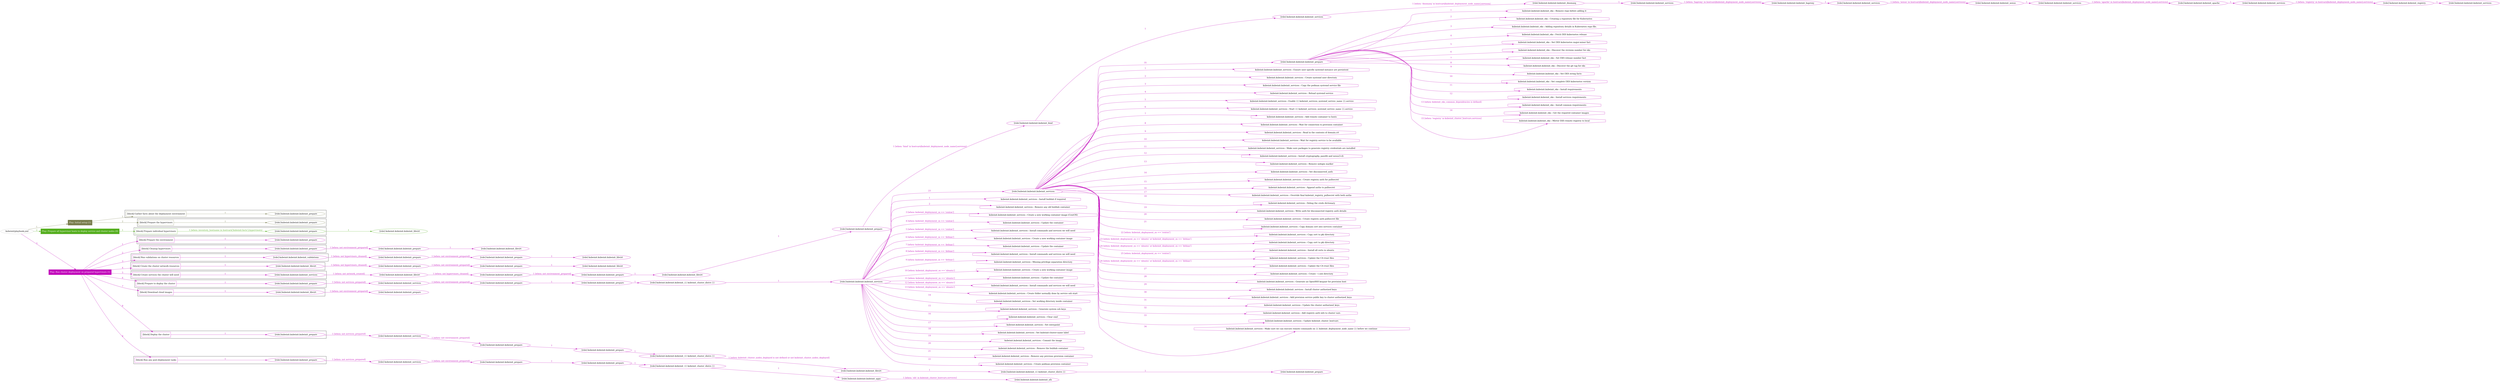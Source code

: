 digraph {
	graph [concentrate=true ordering=in rankdir=LR ratio=fill]
	edge [esep=5 sep=10]
	"kubeinit/playbook.yml" [id=root_node style=dotted]
	play_1514524c [label="Play: Initial setup (1)" color="#7a7e4e" fontcolor="#ffffff" id=play_1514524c shape=box style=filled tooltip=localhost]
	"kubeinit/playbook.yml" -> play_1514524c [label="1 " color="#7a7e4e" fontcolor="#7a7e4e" id=edge_8c1c198a labeltooltip="1 " tooltip="1 "]
	subgraph "kubeinit.kubeinit.kubeinit_prepare" {
		role_6e8a02a9 [label="[role] kubeinit.kubeinit.kubeinit_prepare" color="#7a7e4e" id=role_6e8a02a9 tooltip="kubeinit.kubeinit.kubeinit_prepare"]
	}
	subgraph "kubeinit.kubeinit.kubeinit_prepare" {
		role_a530d5a2 [label="[role] kubeinit.kubeinit.kubeinit_prepare" color="#7a7e4e" id=role_a530d5a2 tooltip="kubeinit.kubeinit.kubeinit_prepare"]
	}
	subgraph "Play: Initial setup (1)" {
		play_1514524c -> block_b4c2c7cc [label=1 color="#7a7e4e" fontcolor="#7a7e4e" id=edge_4b9f2c28 labeltooltip=1 tooltip=1]
		subgraph cluster_block_b4c2c7cc {
			block_b4c2c7cc [label="[block] Gather facts about the deployment environment" color="#7a7e4e" id=block_b4c2c7cc labeltooltip="Gather facts about the deployment environment" shape=box tooltip="Gather facts about the deployment environment"]
			block_b4c2c7cc -> role_6e8a02a9 [label="1 " color="#7a7e4e" fontcolor="#7a7e4e" id=edge_4c9293dc labeltooltip="1 " tooltip="1 "]
		}
		play_1514524c -> block_82579c75 [label=2 color="#7a7e4e" fontcolor="#7a7e4e" id=edge_3eb17fe9 labeltooltip=2 tooltip=2]
		subgraph cluster_block_82579c75 {
			block_82579c75 [label="[block] Prepare the hypervisors" color="#7a7e4e" id=block_82579c75 labeltooltip="Prepare the hypervisors" shape=box tooltip="Prepare the hypervisors"]
			block_82579c75 -> role_a530d5a2 [label="1 " color="#7a7e4e" fontcolor="#7a7e4e" id=edge_070a6932 labeltooltip="1 " tooltip="1 "]
		}
	}
	play_441bbe1f [label="Play: Prepare all hypervisor hosts to deploy service and cluster nodes (0)" color="#54ae1e" fontcolor="#ffffff" id=play_441bbe1f shape=box style=filled tooltip="Play: Prepare all hypervisor hosts to deploy service and cluster nodes (0)"]
	"kubeinit/playbook.yml" -> play_441bbe1f [label="2 " color="#54ae1e" fontcolor="#54ae1e" id=edge_843997d5 labeltooltip="2 " tooltip="2 "]
	subgraph "kubeinit.kubeinit.kubeinit_libvirt" {
		role_b0b5812f [label="[role] kubeinit.kubeinit.kubeinit_libvirt" color="#54ae1e" id=role_b0b5812f tooltip="kubeinit.kubeinit.kubeinit_libvirt"]
	}
	subgraph "kubeinit.kubeinit.kubeinit_prepare" {
		role_29219dea [label="[role] kubeinit.kubeinit.kubeinit_prepare" color="#54ae1e" id=role_29219dea tooltip="kubeinit.kubeinit.kubeinit_prepare"]
		role_29219dea -> role_b0b5812f [label="1 " color="#54ae1e" fontcolor="#54ae1e" id=edge_c57142bc labeltooltip="1 " tooltip="1 "]
	}
	subgraph "Play: Prepare all hypervisor hosts to deploy service and cluster nodes (0)" {
		play_441bbe1f -> block_698e1aec [label=1 color="#54ae1e" fontcolor="#54ae1e" id=edge_f75e9aa6 labeltooltip=1 tooltip=1]
		subgraph cluster_block_698e1aec {
			block_698e1aec [label="[block] Prepare individual hypervisors" color="#54ae1e" id=block_698e1aec labeltooltip="Prepare individual hypervisors" shape=box tooltip="Prepare individual hypervisors"]
			block_698e1aec -> role_29219dea [label="1 [when: inventory_hostname in hostvars['kubeinit-facts'].hypervisors]" color="#54ae1e" fontcolor="#54ae1e" id=edge_224eff79 labeltooltip="1 [when: inventory_hostname in hostvars['kubeinit-facts'].hypervisors]" tooltip="1 [when: inventory_hostname in hostvars['kubeinit-facts'].hypervisors]"]
		}
	}
	play_9bac1917 [label="Play: Run cluster deployment on prepared hypervisors (1)" color="#c20abb" fontcolor="#ffffff" id=play_9bac1917 shape=box style=filled tooltip=localhost]
	"kubeinit/playbook.yml" -> play_9bac1917 [label="3 " color="#c20abb" fontcolor="#c20abb" id=edge_c474d021 labeltooltip="3 " tooltip="3 "]
	subgraph "kubeinit.kubeinit.kubeinit_prepare" {
		role_aa620e00 [label="[role] kubeinit.kubeinit.kubeinit_prepare" color="#c20abb" id=role_aa620e00 tooltip="kubeinit.kubeinit.kubeinit_prepare"]
	}
	subgraph "kubeinit.kubeinit.kubeinit_libvirt" {
		role_0cb0b399 [label="[role] kubeinit.kubeinit.kubeinit_libvirt" color="#c20abb" id=role_0cb0b399 tooltip="kubeinit.kubeinit.kubeinit_libvirt"]
	}
	subgraph "kubeinit.kubeinit.kubeinit_prepare" {
		role_dbdc6e19 [label="[role] kubeinit.kubeinit.kubeinit_prepare" color="#c20abb" id=role_dbdc6e19 tooltip="kubeinit.kubeinit.kubeinit_prepare"]
		role_dbdc6e19 -> role_0cb0b399 [label="1 " color="#c20abb" fontcolor="#c20abb" id=edge_61a30b5d labeltooltip="1 " tooltip="1 "]
	}
	subgraph "kubeinit.kubeinit.kubeinit_prepare" {
		role_ad6a3efb [label="[role] kubeinit.kubeinit.kubeinit_prepare" color="#c20abb" id=role_ad6a3efb tooltip="kubeinit.kubeinit.kubeinit_prepare"]
		role_ad6a3efb -> role_dbdc6e19 [label="1 [when: not environment_prepared]" color="#c20abb" fontcolor="#c20abb" id=edge_67d4741f labeltooltip="1 [when: not environment_prepared]" tooltip="1 [when: not environment_prepared]"]
	}
	subgraph "kubeinit.kubeinit.kubeinit_libvirt" {
		role_48a9df35 [label="[role] kubeinit.kubeinit.kubeinit_libvirt" color="#c20abb" id=role_48a9df35 tooltip="kubeinit.kubeinit.kubeinit_libvirt"]
	}
	subgraph "kubeinit.kubeinit.kubeinit_prepare" {
		role_8c144560 [label="[role] kubeinit.kubeinit.kubeinit_prepare" color="#c20abb" id=role_8c144560 tooltip="kubeinit.kubeinit.kubeinit_prepare"]
		role_8c144560 -> role_48a9df35 [label="1 " color="#c20abb" fontcolor="#c20abb" id=edge_a82f1a6b labeltooltip="1 " tooltip="1 "]
	}
	subgraph "kubeinit.kubeinit.kubeinit_prepare" {
		role_24f27571 [label="[role] kubeinit.kubeinit.kubeinit_prepare" color="#c20abb" id=role_24f27571 tooltip="kubeinit.kubeinit.kubeinit_prepare"]
		role_24f27571 -> role_8c144560 [label="1 [when: not environment_prepared]" color="#c20abb" fontcolor="#c20abb" id=edge_c3295f1b labeltooltip="1 [when: not environment_prepared]" tooltip="1 [when: not environment_prepared]"]
	}
	subgraph "kubeinit.kubeinit.kubeinit_validations" {
		role_4150dfcf [label="[role] kubeinit.kubeinit.kubeinit_validations" color="#c20abb" id=role_4150dfcf tooltip="kubeinit.kubeinit.kubeinit_validations"]
		role_4150dfcf -> role_24f27571 [label="1 [when: not hypervisors_cleaned]" color="#c20abb" fontcolor="#c20abb" id=edge_e1c40e13 labeltooltip="1 [when: not hypervisors_cleaned]" tooltip="1 [when: not hypervisors_cleaned]"]
	}
	subgraph "kubeinit.kubeinit.kubeinit_libvirt" {
		role_efa9db71 [label="[role] kubeinit.kubeinit.kubeinit_libvirt" color="#c20abb" id=role_efa9db71 tooltip="kubeinit.kubeinit.kubeinit_libvirt"]
	}
	subgraph "kubeinit.kubeinit.kubeinit_prepare" {
		role_91492040 [label="[role] kubeinit.kubeinit.kubeinit_prepare" color="#c20abb" id=role_91492040 tooltip="kubeinit.kubeinit.kubeinit_prepare"]
		role_91492040 -> role_efa9db71 [label="1 " color="#c20abb" fontcolor="#c20abb" id=edge_fd00565e labeltooltip="1 " tooltip="1 "]
	}
	subgraph "kubeinit.kubeinit.kubeinit_prepare" {
		role_07d4ce9d [label="[role] kubeinit.kubeinit.kubeinit_prepare" color="#c20abb" id=role_07d4ce9d tooltip="kubeinit.kubeinit.kubeinit_prepare"]
		role_07d4ce9d -> role_91492040 [label="1 [when: not environment_prepared]" color="#c20abb" fontcolor="#c20abb" id=edge_4d4c30ae labeltooltip="1 [when: not environment_prepared]" tooltip="1 [when: not environment_prepared]"]
	}
	subgraph "kubeinit.kubeinit.kubeinit_libvirt" {
		role_7d27a296 [label="[role] kubeinit.kubeinit.kubeinit_libvirt" color="#c20abb" id=role_7d27a296 tooltip="kubeinit.kubeinit.kubeinit_libvirt"]
		role_7d27a296 -> role_07d4ce9d [label="1 [when: not hypervisors_cleaned]" color="#c20abb" fontcolor="#c20abb" id=edge_41615034 labeltooltip="1 [when: not hypervisors_cleaned]" tooltip="1 [when: not hypervisors_cleaned]"]
	}
	subgraph "kubeinit.kubeinit.kubeinit_services" {
		role_0067ac82 [label="[role] kubeinit.kubeinit.kubeinit_services" color="#c20abb" id=role_0067ac82 tooltip="kubeinit.kubeinit.kubeinit_services"]
	}
	subgraph "kubeinit.kubeinit.kubeinit_registry" {
		role_ac001c54 [label="[role] kubeinit.kubeinit.kubeinit_registry" color="#c20abb" id=role_ac001c54 tooltip="kubeinit.kubeinit.kubeinit_registry"]
		role_ac001c54 -> role_0067ac82 [label="1 " color="#c20abb" fontcolor="#c20abb" id=edge_323406f9 labeltooltip="1 " tooltip="1 "]
	}
	subgraph "kubeinit.kubeinit.kubeinit_services" {
		role_e48d3f8d [label="[role] kubeinit.kubeinit.kubeinit_services" color="#c20abb" id=role_e48d3f8d tooltip="kubeinit.kubeinit.kubeinit_services"]
		role_e48d3f8d -> role_ac001c54 [label="1 [when: 'registry' in hostvars[kubeinit_deployment_node_name].services]" color="#c20abb" fontcolor="#c20abb" id=edge_7c53b39b labeltooltip="1 [when: 'registry' in hostvars[kubeinit_deployment_node_name].services]" tooltip="1 [when: 'registry' in hostvars[kubeinit_deployment_node_name].services]"]
	}
	subgraph "kubeinit.kubeinit.kubeinit_apache" {
		role_00cd434f [label="[role] kubeinit.kubeinit.kubeinit_apache" color="#c20abb" id=role_00cd434f tooltip="kubeinit.kubeinit.kubeinit_apache"]
		role_00cd434f -> role_e48d3f8d [label="1 " color="#c20abb" fontcolor="#c20abb" id=edge_ec61463e labeltooltip="1 " tooltip="1 "]
	}
	subgraph "kubeinit.kubeinit.kubeinit_services" {
		role_448f562b [label="[role] kubeinit.kubeinit.kubeinit_services" color="#c20abb" id=role_448f562b tooltip="kubeinit.kubeinit.kubeinit_services"]
		role_448f562b -> role_00cd434f [label="1 [when: 'apache' in hostvars[kubeinit_deployment_node_name].services]" color="#c20abb" fontcolor="#c20abb" id=edge_861f546c labeltooltip="1 [when: 'apache' in hostvars[kubeinit_deployment_node_name].services]" tooltip="1 [when: 'apache' in hostvars[kubeinit_deployment_node_name].services]"]
	}
	subgraph "kubeinit.kubeinit.kubeinit_nexus" {
		role_ee86d641 [label="[role] kubeinit.kubeinit.kubeinit_nexus" color="#c20abb" id=role_ee86d641 tooltip="kubeinit.kubeinit.kubeinit_nexus"]
		role_ee86d641 -> role_448f562b [label="1 " color="#c20abb" fontcolor="#c20abb" id=edge_1fde0f35 labeltooltip="1 " tooltip="1 "]
	}
	subgraph "kubeinit.kubeinit.kubeinit_services" {
		role_f83ee036 [label="[role] kubeinit.kubeinit.kubeinit_services" color="#c20abb" id=role_f83ee036 tooltip="kubeinit.kubeinit.kubeinit_services"]
		role_f83ee036 -> role_ee86d641 [label="1 [when: 'nexus' in hostvars[kubeinit_deployment_node_name].services]" color="#c20abb" fontcolor="#c20abb" id=edge_f5288352 labeltooltip="1 [when: 'nexus' in hostvars[kubeinit_deployment_node_name].services]" tooltip="1 [when: 'nexus' in hostvars[kubeinit_deployment_node_name].services]"]
	}
	subgraph "kubeinit.kubeinit.kubeinit_haproxy" {
		role_965c70e0 [label="[role] kubeinit.kubeinit.kubeinit_haproxy" color="#c20abb" id=role_965c70e0 tooltip="kubeinit.kubeinit.kubeinit_haproxy"]
		role_965c70e0 -> role_f83ee036 [label="1 " color="#c20abb" fontcolor="#c20abb" id=edge_0da2c452 labeltooltip="1 " tooltip="1 "]
	}
	subgraph "kubeinit.kubeinit.kubeinit_services" {
		role_b8c3dd1a [label="[role] kubeinit.kubeinit.kubeinit_services" color="#c20abb" id=role_b8c3dd1a tooltip="kubeinit.kubeinit.kubeinit_services"]
		role_b8c3dd1a -> role_965c70e0 [label="1 [when: 'haproxy' in hostvars[kubeinit_deployment_node_name].services]" color="#c20abb" fontcolor="#c20abb" id=edge_67fb7e42 labeltooltip="1 [when: 'haproxy' in hostvars[kubeinit_deployment_node_name].services]" tooltip="1 [when: 'haproxy' in hostvars[kubeinit_deployment_node_name].services]"]
	}
	subgraph "kubeinit.kubeinit.kubeinit_dnsmasq" {
		role_c16e2546 [label="[role] kubeinit.kubeinit.kubeinit_dnsmasq" color="#c20abb" id=role_c16e2546 tooltip="kubeinit.kubeinit.kubeinit_dnsmasq"]
		role_c16e2546 -> role_b8c3dd1a [label="1 " color="#c20abb" fontcolor="#c20abb" id=edge_8de017fa labeltooltip="1 " tooltip="1 "]
	}
	subgraph "kubeinit.kubeinit.kubeinit_services" {
		role_ece68f34 [label="[role] kubeinit.kubeinit.kubeinit_services" color="#c20abb" id=role_ece68f34 tooltip="kubeinit.kubeinit.kubeinit_services"]
		role_ece68f34 -> role_c16e2546 [label="1 [when: 'dnsmasq' in hostvars[kubeinit_deployment_node_name].services]" color="#c20abb" fontcolor="#c20abb" id=edge_7d740891 labeltooltip="1 [when: 'dnsmasq' in hostvars[kubeinit_deployment_node_name].services]" tooltip="1 [when: 'dnsmasq' in hostvars[kubeinit_deployment_node_name].services]"]
	}
	subgraph "kubeinit.kubeinit.kubeinit_bind" {
		role_bcabaa26 [label="[role] kubeinit.kubeinit.kubeinit_bind" color="#c20abb" id=role_bcabaa26 tooltip="kubeinit.kubeinit.kubeinit_bind"]
		role_bcabaa26 -> role_ece68f34 [label="1 " color="#c20abb" fontcolor="#c20abb" id=edge_3d0e8fc8 labeltooltip="1 " tooltip="1 "]
	}
	subgraph "kubeinit.kubeinit.kubeinit_prepare" {
		role_fb73f53b [label="[role] kubeinit.kubeinit.kubeinit_prepare" color="#c20abb" id=role_fb73f53b tooltip="kubeinit.kubeinit.kubeinit_prepare"]
		role_fb73f53b -> role_bcabaa26 [label="1 [when: 'bind' in hostvars[kubeinit_deployment_node_name].services]" color="#c20abb" fontcolor="#c20abb" id=edge_681644fa labeltooltip="1 [when: 'bind' in hostvars[kubeinit_deployment_node_name].services]" tooltip="1 [when: 'bind' in hostvars[kubeinit_deployment_node_name].services]"]
	}
	subgraph "kubeinit.kubeinit.kubeinit_libvirt" {
		role_2faf2412 [label="[role] kubeinit.kubeinit.kubeinit_libvirt" color="#c20abb" id=role_2faf2412 tooltip="kubeinit.kubeinit.kubeinit_libvirt"]
		role_2faf2412 -> role_fb73f53b [label="1 " color="#c20abb" fontcolor="#c20abb" id=edge_cef40925 labeltooltip="1 " tooltip="1 "]
	}
	subgraph "kubeinit.kubeinit.kubeinit_prepare" {
		role_e0022592 [label="[role] kubeinit.kubeinit.kubeinit_prepare" color="#c20abb" id=role_e0022592 tooltip="kubeinit.kubeinit.kubeinit_prepare"]
		role_e0022592 -> role_2faf2412 [label="1 " color="#c20abb" fontcolor="#c20abb" id=edge_cf9babaf labeltooltip="1 " tooltip="1 "]
	}
	subgraph "kubeinit.kubeinit.kubeinit_prepare" {
		role_93d3978b [label="[role] kubeinit.kubeinit.kubeinit_prepare" color="#c20abb" id=role_93d3978b tooltip="kubeinit.kubeinit.kubeinit_prepare"]
		role_93d3978b -> role_e0022592 [label="1 [when: not environment_prepared]" color="#c20abb" fontcolor="#c20abb" id=edge_9afe1529 labeltooltip="1 [when: not environment_prepared]" tooltip="1 [when: not environment_prepared]"]
	}
	subgraph "kubeinit.kubeinit.kubeinit_libvirt" {
		role_98f917bb [label="[role] kubeinit.kubeinit.kubeinit_libvirt" color="#c20abb" id=role_98f917bb tooltip="kubeinit.kubeinit.kubeinit_libvirt"]
		role_98f917bb -> role_93d3978b [label="1 [when: not hypervisors_cleaned]" color="#c20abb" fontcolor="#c20abb" id=edge_c1bc84da labeltooltip="1 [when: not hypervisors_cleaned]" tooltip="1 [when: not hypervisors_cleaned]"]
	}
	subgraph "kubeinit.kubeinit.kubeinit_services" {
		role_214820ea [label="[role] kubeinit.kubeinit.kubeinit_services" color="#c20abb" id=role_214820ea tooltip="kubeinit.kubeinit.kubeinit_services"]
		role_214820ea -> role_98f917bb [label="1 [when: not network_created]" color="#c20abb" fontcolor="#c20abb" id=edge_70bf9d78 labeltooltip="1 [when: not network_created]" tooltip="1 [when: not network_created]"]
	}
	subgraph "kubeinit.kubeinit.kubeinit_prepare" {
		role_ef45ff48 [label="[role] kubeinit.kubeinit.kubeinit_prepare" color="#c20abb" id=role_ef45ff48 tooltip="kubeinit.kubeinit.kubeinit_prepare"]
		task_7d8a5397 [label="kubeinit.kubeinit.kubeinit_eks : Remove repo before adding it" color="#c20abb" id=task_7d8a5397 shape=octagon tooltip="kubeinit.kubeinit.kubeinit_eks : Remove repo before adding it"]
		role_ef45ff48 -> task_7d8a5397 [label="1 " color="#c20abb" fontcolor="#c20abb" id=edge_ea9ff18e labeltooltip="1 " tooltip="1 "]
		task_958840a7 [label="kubeinit.kubeinit.kubeinit_eks : Creating a repository file for Kubernetes" color="#c20abb" id=task_958840a7 shape=octagon tooltip="kubeinit.kubeinit.kubeinit_eks : Creating a repository file for Kubernetes"]
		role_ef45ff48 -> task_958840a7 [label="2 " color="#c20abb" fontcolor="#c20abb" id=edge_8ebe5cd0 labeltooltip="2 " tooltip="2 "]
		task_8312380d [label="kubeinit.kubeinit.kubeinit_eks : Adding repository details in Kubernetes repo file." color="#c20abb" id=task_8312380d shape=octagon tooltip="kubeinit.kubeinit.kubeinit_eks : Adding repository details in Kubernetes repo file."]
		role_ef45ff48 -> task_8312380d [label="3 " color="#c20abb" fontcolor="#c20abb" id=edge_d3340ac3 labeltooltip="3 " tooltip="3 "]
		task_6f8eb675 [label="kubeinit.kubeinit.kubeinit_eks : Fetch EKS kubernetes release" color="#c20abb" id=task_6f8eb675 shape=octagon tooltip="kubeinit.kubeinit.kubeinit_eks : Fetch EKS kubernetes release"]
		role_ef45ff48 -> task_6f8eb675 [label="4 " color="#c20abb" fontcolor="#c20abb" id=edge_ad89aaf6 labeltooltip="4 " tooltip="4 "]
		task_d4599a8b [label="kubeinit.kubeinit.kubeinit_eks : Set EKS kubernetes major-minor fact" color="#c20abb" id=task_d4599a8b shape=octagon tooltip="kubeinit.kubeinit.kubeinit_eks : Set EKS kubernetes major-minor fact"]
		role_ef45ff48 -> task_d4599a8b [label="5 " color="#c20abb" fontcolor="#c20abb" id=edge_144c9c5c labeltooltip="5 " tooltip="5 "]
		task_14a8c0fe [label="kubeinit.kubeinit.kubeinit_eks : Discover the revision number for eks" color="#c20abb" id=task_14a8c0fe shape=octagon tooltip="kubeinit.kubeinit.kubeinit_eks : Discover the revision number for eks"]
		role_ef45ff48 -> task_14a8c0fe [label="6 " color="#c20abb" fontcolor="#c20abb" id=edge_ba71f842 labeltooltip="6 " tooltip="6 "]
		task_d5d3f3a0 [label="kubeinit.kubeinit.kubeinit_eks : Set EKS release number fact" color="#c20abb" id=task_d5d3f3a0 shape=octagon tooltip="kubeinit.kubeinit.kubeinit_eks : Set EKS release number fact"]
		role_ef45ff48 -> task_d5d3f3a0 [label="7 " color="#c20abb" fontcolor="#c20abb" id=edge_2861eb11 labeltooltip="7 " tooltip="7 "]
		task_2c4e84b6 [label="kubeinit.kubeinit.kubeinit_eks : Discover the git tag for eks" color="#c20abb" id=task_2c4e84b6 shape=octagon tooltip="kubeinit.kubeinit.kubeinit_eks : Discover the git tag for eks"]
		role_ef45ff48 -> task_2c4e84b6 [label="8 " color="#c20abb" fontcolor="#c20abb" id=edge_252b7b4c labeltooltip="8 " tooltip="8 "]
		task_a0ae197c [label="kubeinit.kubeinit.kubeinit_eks : Set EKS string facts" color="#c20abb" id=task_a0ae197c shape=octagon tooltip="kubeinit.kubeinit.kubeinit_eks : Set EKS string facts"]
		role_ef45ff48 -> task_a0ae197c [label="9 " color="#c20abb" fontcolor="#c20abb" id=edge_2eac3512 labeltooltip="9 " tooltip="9 "]
		task_b3750ea2 [label="kubeinit.kubeinit.kubeinit_eks : Set complete EKS kubernetes version" color="#c20abb" id=task_b3750ea2 shape=octagon tooltip="kubeinit.kubeinit.kubeinit_eks : Set complete EKS kubernetes version"]
		role_ef45ff48 -> task_b3750ea2 [label="10 " color="#c20abb" fontcolor="#c20abb" id=edge_4b26c178 labeltooltip="10 " tooltip="10 "]
		task_bd47bfad [label="kubeinit.kubeinit.kubeinit_eks : Install requirements" color="#c20abb" id=task_bd47bfad shape=octagon tooltip="kubeinit.kubeinit.kubeinit_eks : Install requirements"]
		role_ef45ff48 -> task_bd47bfad [label="11 " color="#c20abb" fontcolor="#c20abb" id=edge_2d3d8054 labeltooltip="11 " tooltip="11 "]
		task_ed11662d [label="kubeinit.kubeinit.kubeinit_eks : Install services requirements" color="#c20abb" id=task_ed11662d shape=octagon tooltip="kubeinit.kubeinit.kubeinit_eks : Install services requirements"]
		role_ef45ff48 -> task_ed11662d [label="12 " color="#c20abb" fontcolor="#c20abb" id=edge_029dd630 labeltooltip="12 " tooltip="12 "]
		task_c2486c6e [label="kubeinit.kubeinit.kubeinit_eks : Install common requirements" color="#c20abb" id=task_c2486c6e shape=octagon tooltip="kubeinit.kubeinit.kubeinit_eks : Install common requirements"]
		role_ef45ff48 -> task_c2486c6e [label="13 [when: kubeinit_eks_common_dependencies is defined]" color="#c20abb" fontcolor="#c20abb" id=edge_a6ce2245 labeltooltip="13 [when: kubeinit_eks_common_dependencies is defined]" tooltip="13 [when: kubeinit_eks_common_dependencies is defined]"]
		task_f620b4da [label="kubeinit.kubeinit.kubeinit_eks : Get the required container images" color="#c20abb" id=task_f620b4da shape=octagon tooltip="kubeinit.kubeinit.kubeinit_eks : Get the required container images"]
		role_ef45ff48 -> task_f620b4da [label="14 " color="#c20abb" fontcolor="#c20abb" id=edge_86d466f5 labeltooltip="14 " tooltip="14 "]
		task_8cdaaa42 [label="kubeinit.kubeinit.kubeinit_eks : Mirror EKS remote registry to local" color="#c20abb" id=task_8cdaaa42 shape=octagon tooltip="kubeinit.kubeinit.kubeinit_eks : Mirror EKS remote registry to local"]
		role_ef45ff48 -> task_8cdaaa42 [label="15 [when: 'registry' in kubeinit_cluster_hostvars.services]" color="#c20abb" fontcolor="#c20abb" id=edge_4edd230f labeltooltip="15 [when: 'registry' in kubeinit_cluster_hostvars.services]" tooltip="15 [when: 'registry' in kubeinit_cluster_hostvars.services]"]
	}
	subgraph "kubeinit.kubeinit.kubeinit_services" {
		role_0116647a [label="[role] kubeinit.kubeinit.kubeinit_services" color="#c20abb" id=role_0116647a tooltip="kubeinit.kubeinit.kubeinit_services"]
		task_37769e41 [label="kubeinit.kubeinit.kubeinit_services : Ensure user specific systemd instance are persistent" color="#c20abb" id=task_37769e41 shape=octagon tooltip="kubeinit.kubeinit.kubeinit_services : Ensure user specific systemd instance are persistent"]
		role_0116647a -> task_37769e41 [label="1 " color="#c20abb" fontcolor="#c20abb" id=edge_e071711a labeltooltip="1 " tooltip="1 "]
		task_1defd7e2 [label="kubeinit.kubeinit.kubeinit_services : Create systemd user directory" color="#c20abb" id=task_1defd7e2 shape=octagon tooltip="kubeinit.kubeinit.kubeinit_services : Create systemd user directory"]
		role_0116647a -> task_1defd7e2 [label="2 " color="#c20abb" fontcolor="#c20abb" id=edge_4186806b labeltooltip="2 " tooltip="2 "]
		task_cc424a5f [label="kubeinit.kubeinit.kubeinit_services : Copy the podman systemd service file" color="#c20abb" id=task_cc424a5f shape=octagon tooltip="kubeinit.kubeinit.kubeinit_services : Copy the podman systemd service file"]
		role_0116647a -> task_cc424a5f [label="3 " color="#c20abb" fontcolor="#c20abb" id=edge_2583e0a9 labeltooltip="3 " tooltip="3 "]
		task_7faa89fe [label="kubeinit.kubeinit.kubeinit_services : Reload systemd service" color="#c20abb" id=task_7faa89fe shape=octagon tooltip="kubeinit.kubeinit.kubeinit_services : Reload systemd service"]
		role_0116647a -> task_7faa89fe [label="4 " color="#c20abb" fontcolor="#c20abb" id=edge_85aa207d labeltooltip="4 " tooltip="4 "]
		task_1d498f97 [label="kubeinit.kubeinit.kubeinit_services : Enable {{ kubeinit_services_systemd_service_name }}.service" color="#c20abb" id=task_1d498f97 shape=octagon tooltip="kubeinit.kubeinit.kubeinit_services : Enable {{ kubeinit_services_systemd_service_name }}.service"]
		role_0116647a -> task_1d498f97 [label="5 " color="#c20abb" fontcolor="#c20abb" id=edge_32b9662d labeltooltip="5 " tooltip="5 "]
		task_14f474a3 [label="kubeinit.kubeinit.kubeinit_services : Start {{ kubeinit_services_systemd_service_name }}.service" color="#c20abb" id=task_14f474a3 shape=octagon tooltip="kubeinit.kubeinit.kubeinit_services : Start {{ kubeinit_services_systemd_service_name }}.service"]
		role_0116647a -> task_14f474a3 [label="6 " color="#c20abb" fontcolor="#c20abb" id=edge_3d1c31fb labeltooltip="6 " tooltip="6 "]
		task_f88e21ee [label="kubeinit.kubeinit.kubeinit_services : Add remote container to hosts" color="#c20abb" id=task_f88e21ee shape=octagon tooltip="kubeinit.kubeinit.kubeinit_services : Add remote container to hosts"]
		role_0116647a -> task_f88e21ee [label="7 " color="#c20abb" fontcolor="#c20abb" id=edge_a23ffb46 labeltooltip="7 " tooltip="7 "]
		task_34a1b087 [label="kubeinit.kubeinit.kubeinit_services : Wait for connection to provision container" color="#c20abb" id=task_34a1b087 shape=octagon tooltip="kubeinit.kubeinit.kubeinit_services : Wait for connection to provision container"]
		role_0116647a -> task_34a1b087 [label="8 " color="#c20abb" fontcolor="#c20abb" id=edge_e750f487 labeltooltip="8 " tooltip="8 "]
		task_e4eace1c [label="kubeinit.kubeinit.kubeinit_services : Read in the contents of domain.crt" color="#c20abb" id=task_e4eace1c shape=octagon tooltip="kubeinit.kubeinit.kubeinit_services : Read in the contents of domain.crt"]
		role_0116647a -> task_e4eace1c [label="9 " color="#c20abb" fontcolor="#c20abb" id=edge_d4949c66 labeltooltip="9 " tooltip="9 "]
		task_063941ea [label="kubeinit.kubeinit.kubeinit_services : Wait for registry service to be available" color="#c20abb" id=task_063941ea shape=octagon tooltip="kubeinit.kubeinit.kubeinit_services : Wait for registry service to be available"]
		role_0116647a -> task_063941ea [label="10 " color="#c20abb" fontcolor="#c20abb" id=edge_41aee97c labeltooltip="10 " tooltip="10 "]
		task_5c0fce2d [label="kubeinit.kubeinit.kubeinit_services : Make sure packages to generate registry credentials are installed" color="#c20abb" id=task_5c0fce2d shape=octagon tooltip="kubeinit.kubeinit.kubeinit_services : Make sure packages to generate registry credentials are installed"]
		role_0116647a -> task_5c0fce2d [label="11 " color="#c20abb" fontcolor="#c20abb" id=edge_474e4f13 labeltooltip="11 " tooltip="11 "]
		task_22be6cea [label="kubeinit.kubeinit.kubeinit_services : Install cryptography, passlib and nexus3-cli" color="#c20abb" id=task_22be6cea shape=octagon tooltip="kubeinit.kubeinit.kubeinit_services : Install cryptography, passlib and nexus3-cli"]
		role_0116647a -> task_22be6cea [label="12 " color="#c20abb" fontcolor="#c20abb" id=edge_d4051ecf labeltooltip="12 " tooltip="12 "]
		task_4fba63cb [label="kubeinit.kubeinit.kubeinit_services : Remove nologin marker" color="#c20abb" id=task_4fba63cb shape=octagon tooltip="kubeinit.kubeinit.kubeinit_services : Remove nologin marker"]
		role_0116647a -> task_4fba63cb [label="13 " color="#c20abb" fontcolor="#c20abb" id=edge_bc3c5c75 labeltooltip="13 " tooltip="13 "]
		task_067ede35 [label="kubeinit.kubeinit.kubeinit_services : Set disconnected_auth" color="#c20abb" id=task_067ede35 shape=octagon tooltip="kubeinit.kubeinit.kubeinit_services : Set disconnected_auth"]
		role_0116647a -> task_067ede35 [label="14 " color="#c20abb" fontcolor="#c20abb" id=edge_40212634 labeltooltip="14 " tooltip="14 "]
		task_46b6962a [label="kubeinit.kubeinit.kubeinit_services : Create registry auth for pullsecret" color="#c20abb" id=task_46b6962a shape=octagon tooltip="kubeinit.kubeinit.kubeinit_services : Create registry auth for pullsecret"]
		role_0116647a -> task_46b6962a [label="15 " color="#c20abb" fontcolor="#c20abb" id=edge_d3aadc75 labeltooltip="15 " tooltip="15 "]
		task_442c676f [label="kubeinit.kubeinit.kubeinit_services : Append auths to pullsecret" color="#c20abb" id=task_442c676f shape=octagon tooltip="kubeinit.kubeinit.kubeinit_services : Append auths to pullsecret"]
		role_0116647a -> task_442c676f [label="16 " color="#c20abb" fontcolor="#c20abb" id=edge_d54af73f labeltooltip="16 " tooltip="16 "]
		task_be6ab8ef [label="kubeinit.kubeinit.kubeinit_services : Override final kubeinit_registry_pullsecret with both auths" color="#c20abb" id=task_be6ab8ef shape=octagon tooltip="kubeinit.kubeinit.kubeinit_services : Override final kubeinit_registry_pullsecret with both auths"]
		role_0116647a -> task_be6ab8ef [label="17 " color="#c20abb" fontcolor="#c20abb" id=edge_ce95bbf9 labeltooltip="17 " tooltip="17 "]
		task_811bc6f2 [label="kubeinit.kubeinit.kubeinit_services : Debug the creds dictionary" color="#c20abb" id=task_811bc6f2 shape=octagon tooltip="kubeinit.kubeinit.kubeinit_services : Debug the creds dictionary"]
		role_0116647a -> task_811bc6f2 [label="18 " color="#c20abb" fontcolor="#c20abb" id=edge_597a3c4f labeltooltip="18 " tooltip="18 "]
		task_57a5f202 [label="kubeinit.kubeinit.kubeinit_services : Write auth for disconnected registry auth details" color="#c20abb" id=task_57a5f202 shape=octagon tooltip="kubeinit.kubeinit.kubeinit_services : Write auth for disconnected registry auth details"]
		role_0116647a -> task_57a5f202 [label="19 " color="#c20abb" fontcolor="#c20abb" id=edge_3314aab0 labeltooltip="19 " tooltip="19 "]
		task_ecdafcbc [label="kubeinit.kubeinit.kubeinit_services : Create registry auth pullsecret file" color="#c20abb" id=task_ecdafcbc shape=octagon tooltip="kubeinit.kubeinit.kubeinit_services : Create registry auth pullsecret file"]
		role_0116647a -> task_ecdafcbc [label="20 " color="#c20abb" fontcolor="#c20abb" id=edge_4266a786 labeltooltip="20 " tooltip="20 "]
		task_aba4335b [label="kubeinit.kubeinit.kubeinit_services : Copy domain cert into services container" color="#c20abb" id=task_aba4335b shape=octagon tooltip="kubeinit.kubeinit.kubeinit_services : Copy domain cert into services container"]
		role_0116647a -> task_aba4335b [label="21 " color="#c20abb" fontcolor="#c20abb" id=edge_ec446fee labeltooltip="21 " tooltip="21 "]
		task_0cb742e8 [label="kubeinit.kubeinit.kubeinit_services : Copy cert to pki directory" color="#c20abb" id=task_0cb742e8 shape=octagon tooltip="kubeinit.kubeinit.kubeinit_services : Copy cert to pki directory"]
		role_0116647a -> task_0cb742e8 [label="22 [when: kubeinit_deployment_os == 'centos']" color="#c20abb" fontcolor="#c20abb" id=edge_aaf1e777 labeltooltip="22 [when: kubeinit_deployment_os == 'centos']" tooltip="22 [when: kubeinit_deployment_os == 'centos']"]
		task_5325c07c [label="kubeinit.kubeinit.kubeinit_services : Copy cert to pki directory" color="#c20abb" id=task_5325c07c shape=octagon tooltip="kubeinit.kubeinit.kubeinit_services : Copy cert to pki directory"]
		role_0116647a -> task_5325c07c [label="23 [when: kubeinit_deployment_os == 'ubuntu' or kubeinit_deployment_os == 'debian']" color="#c20abb" fontcolor="#c20abb" id=edge_40017ff6 labeltooltip="23 [when: kubeinit_deployment_os == 'ubuntu' or kubeinit_deployment_os == 'debian']" tooltip="23 [when: kubeinit_deployment_os == 'ubuntu' or kubeinit_deployment_os == 'debian']"]
		task_e3def022 [label="kubeinit.kubeinit.kubeinit_services : Install all certs in ubuntu" color="#c20abb" id=task_e3def022 shape=octagon tooltip="kubeinit.kubeinit.kubeinit_services : Install all certs in ubuntu"]
		role_0116647a -> task_e3def022 [label="24 [when: kubeinit_deployment_os == 'ubuntu' or kubeinit_deployment_os == 'debian']" color="#c20abb" fontcolor="#c20abb" id=edge_33031960 labeltooltip="24 [when: kubeinit_deployment_os == 'ubuntu' or kubeinit_deployment_os == 'debian']" tooltip="24 [when: kubeinit_deployment_os == 'ubuntu' or kubeinit_deployment_os == 'debian']"]
		task_7e58c4fa [label="kubeinit.kubeinit.kubeinit_services : Update the CA trust files" color="#c20abb" id=task_7e58c4fa shape=octagon tooltip="kubeinit.kubeinit.kubeinit_services : Update the CA trust files"]
		role_0116647a -> task_7e58c4fa [label="25 [when: kubeinit_deployment_os == 'centos']" color="#c20abb" fontcolor="#c20abb" id=edge_876e64ce labeltooltip="25 [when: kubeinit_deployment_os == 'centos']" tooltip="25 [when: kubeinit_deployment_os == 'centos']"]
		task_6748137b [label="kubeinit.kubeinit.kubeinit_services : Update the CA trust files" color="#c20abb" id=task_6748137b shape=octagon tooltip="kubeinit.kubeinit.kubeinit_services : Update the CA trust files"]
		role_0116647a -> task_6748137b [label="26 [when: kubeinit_deployment_os == 'ubuntu' or kubeinit_deployment_os == 'debian']" color="#c20abb" fontcolor="#c20abb" id=edge_4ccc8a0a labeltooltip="26 [when: kubeinit_deployment_os == 'ubuntu' or kubeinit_deployment_os == 'debian']" tooltip="26 [when: kubeinit_deployment_os == 'ubuntu' or kubeinit_deployment_os == 'debian']"]
		task_a849da87 [label="kubeinit.kubeinit.kubeinit_services : Create ~/.ssh directory" color="#c20abb" id=task_a849da87 shape=octagon tooltip="kubeinit.kubeinit.kubeinit_services : Create ~/.ssh directory"]
		role_0116647a -> task_a849da87 [label="27 " color="#c20abb" fontcolor="#c20abb" id=edge_f375e787 labeltooltip="27 " tooltip="27 "]
		task_dc69feea [label="kubeinit.kubeinit.kubeinit_services : Generate an OpenSSH keypair for provision host" color="#c20abb" id=task_dc69feea shape=octagon tooltip="kubeinit.kubeinit.kubeinit_services : Generate an OpenSSH keypair for provision host"]
		role_0116647a -> task_dc69feea [label="28 " color="#c20abb" fontcolor="#c20abb" id=edge_6e10ecf3 labeltooltip="28 " tooltip="28 "]
		task_82b7d91e [label="kubeinit.kubeinit.kubeinit_services : Install cluster authorized keys" color="#c20abb" id=task_82b7d91e shape=octagon tooltip="kubeinit.kubeinit.kubeinit_services : Install cluster authorized keys"]
		role_0116647a -> task_82b7d91e [label="29 " color="#c20abb" fontcolor="#c20abb" id=edge_bd1bc3d8 labeltooltip="29 " tooltip="29 "]
		task_0ccd50f2 [label="kubeinit.kubeinit.kubeinit_services : Add provision service public key to cluster authorized_keys" color="#c20abb" id=task_0ccd50f2 shape=octagon tooltip="kubeinit.kubeinit.kubeinit_services : Add provision service public key to cluster authorized_keys"]
		role_0116647a -> task_0ccd50f2 [label="30 " color="#c20abb" fontcolor="#c20abb" id=edge_b267ea4e labeltooltip="30 " tooltip="30 "]
		task_c1fb22e0 [label="kubeinit.kubeinit.kubeinit_services : Update the cluster authorized_keys" color="#c20abb" id=task_c1fb22e0 shape=octagon tooltip="kubeinit.kubeinit.kubeinit_services : Update the cluster authorized_keys"]
		role_0116647a -> task_c1fb22e0 [label="31 " color="#c20abb" fontcolor="#c20abb" id=edge_3428f004 labeltooltip="31 " tooltip="31 "]
		task_a6d3114f [label="kubeinit.kubeinit.kubeinit_services : Add registry auth info to cluster vars" color="#c20abb" id=task_a6d3114f shape=octagon tooltip="kubeinit.kubeinit.kubeinit_services : Add registry auth info to cluster vars"]
		role_0116647a -> task_a6d3114f [label="32 " color="#c20abb" fontcolor="#c20abb" id=edge_91d689c4 labeltooltip="32 " tooltip="32 "]
		task_e0b2486a [label="kubeinit.kubeinit.kubeinit_services : Update kubeinit_cluster_hostvars" color="#c20abb" id=task_e0b2486a shape=octagon tooltip="kubeinit.kubeinit.kubeinit_services : Update kubeinit_cluster_hostvars"]
		role_0116647a -> task_e0b2486a [label="33 " color="#c20abb" fontcolor="#c20abb" id=edge_a78ce0d1 labeltooltip="33 " tooltip="33 "]
		task_23765379 [label="kubeinit.kubeinit.kubeinit_services : Make sure we can execute remote commands on {{ kubeinit_deployment_node_name }} before we continue" color="#c20abb" id=task_23765379 shape=octagon tooltip="kubeinit.kubeinit.kubeinit_services : Make sure we can execute remote commands on {{ kubeinit_deployment_node_name }} before we continue"]
		role_0116647a -> task_23765379 [label="34 " color="#c20abb" fontcolor="#c20abb" id=edge_e98985cc labeltooltip="34 " tooltip="34 "]
		role_0116647a -> role_ef45ff48 [label="35 " color="#c20abb" fontcolor="#c20abb" id=edge_7d5d08ec labeltooltip="35 " tooltip="35 "]
	}
	subgraph "kubeinit.kubeinit.kubeinit_services" {
		role_1ca710ad [label="[role] kubeinit.kubeinit.kubeinit_services" color="#c20abb" id=role_1ca710ad tooltip="kubeinit.kubeinit.kubeinit_services"]
		task_317d1bf2 [label="kubeinit.kubeinit.kubeinit_services : Install buildah if required" color="#c20abb" id=task_317d1bf2 shape=octagon tooltip="kubeinit.kubeinit.kubeinit_services : Install buildah if required"]
		role_1ca710ad -> task_317d1bf2 [label="1 " color="#c20abb" fontcolor="#c20abb" id=edge_8c4f289a labeltooltip="1 " tooltip="1 "]
		task_e6e94390 [label="kubeinit.kubeinit.kubeinit_services : Remove any old buildah container" color="#c20abb" id=task_e6e94390 shape=octagon tooltip="kubeinit.kubeinit.kubeinit_services : Remove any old buildah container"]
		role_1ca710ad -> task_e6e94390 [label="2 " color="#c20abb" fontcolor="#c20abb" id=edge_2f65377c labeltooltip="2 " tooltip="2 "]
		task_cee4ac8f [label="kubeinit.kubeinit.kubeinit_services : Create a new working container image (CentOS)" color="#c20abb" id=task_cee4ac8f shape=octagon tooltip="kubeinit.kubeinit.kubeinit_services : Create a new working container image (CentOS)"]
		role_1ca710ad -> task_cee4ac8f [label="3 [when: kubeinit_deployment_os == 'centos']" color="#c20abb" fontcolor="#c20abb" id=edge_4ddf322c labeltooltip="3 [when: kubeinit_deployment_os == 'centos']" tooltip="3 [when: kubeinit_deployment_os == 'centos']"]
		task_91d9156f [label="kubeinit.kubeinit.kubeinit_services : Update the container" color="#c20abb" id=task_91d9156f shape=octagon tooltip="kubeinit.kubeinit.kubeinit_services : Update the container"]
		role_1ca710ad -> task_91d9156f [label="4 [when: kubeinit_deployment_os == 'centos']" color="#c20abb" fontcolor="#c20abb" id=edge_fb173115 labeltooltip="4 [when: kubeinit_deployment_os == 'centos']" tooltip="4 [when: kubeinit_deployment_os == 'centos']"]
		task_7db454f4 [label="kubeinit.kubeinit.kubeinit_services : Install commands and services we will need" color="#c20abb" id=task_7db454f4 shape=octagon tooltip="kubeinit.kubeinit.kubeinit_services : Install commands and services we will need"]
		role_1ca710ad -> task_7db454f4 [label="5 [when: kubeinit_deployment_os == 'centos']" color="#c20abb" fontcolor="#c20abb" id=edge_0f74dff3 labeltooltip="5 [when: kubeinit_deployment_os == 'centos']" tooltip="5 [when: kubeinit_deployment_os == 'centos']"]
		task_12b56f6d [label="kubeinit.kubeinit.kubeinit_services : Create a new working container image" color="#c20abb" id=task_12b56f6d shape=octagon tooltip="kubeinit.kubeinit.kubeinit_services : Create a new working container image"]
		role_1ca710ad -> task_12b56f6d [label="6 [when: kubeinit_deployment_os == 'debian']" color="#c20abb" fontcolor="#c20abb" id=edge_2516a217 labeltooltip="6 [when: kubeinit_deployment_os == 'debian']" tooltip="6 [when: kubeinit_deployment_os == 'debian']"]
		task_cc1b6931 [label="kubeinit.kubeinit.kubeinit_services : Update the container" color="#c20abb" id=task_cc1b6931 shape=octagon tooltip="kubeinit.kubeinit.kubeinit_services : Update the container"]
		role_1ca710ad -> task_cc1b6931 [label="7 [when: kubeinit_deployment_os == 'debian']" color="#c20abb" fontcolor="#c20abb" id=edge_99b84898 labeltooltip="7 [when: kubeinit_deployment_os == 'debian']" tooltip="7 [when: kubeinit_deployment_os == 'debian']"]
		task_1a06330f [label="kubeinit.kubeinit.kubeinit_services : Install commands and services we will need" color="#c20abb" id=task_1a06330f shape=octagon tooltip="kubeinit.kubeinit.kubeinit_services : Install commands and services we will need"]
		role_1ca710ad -> task_1a06330f [label="8 [when: kubeinit_deployment_os == 'debian']" color="#c20abb" fontcolor="#c20abb" id=edge_f56aca92 labeltooltip="8 [when: kubeinit_deployment_os == 'debian']" tooltip="8 [when: kubeinit_deployment_os == 'debian']"]
		task_ce6e9182 [label="kubeinit.kubeinit.kubeinit_services : Missing privilege separation directory" color="#c20abb" id=task_ce6e9182 shape=octagon tooltip="kubeinit.kubeinit.kubeinit_services : Missing privilege separation directory"]
		role_1ca710ad -> task_ce6e9182 [label="9 [when: kubeinit_deployment_os == 'debian']" color="#c20abb" fontcolor="#c20abb" id=edge_4a59facc labeltooltip="9 [when: kubeinit_deployment_os == 'debian']" tooltip="9 [when: kubeinit_deployment_os == 'debian']"]
		task_1c297c2b [label="kubeinit.kubeinit.kubeinit_services : Create a new working container image" color="#c20abb" id=task_1c297c2b shape=octagon tooltip="kubeinit.kubeinit.kubeinit_services : Create a new working container image"]
		role_1ca710ad -> task_1c297c2b [label="10 [when: kubeinit_deployment_os == 'ubuntu']" color="#c20abb" fontcolor="#c20abb" id=edge_52e5f987 labeltooltip="10 [when: kubeinit_deployment_os == 'ubuntu']" tooltip="10 [when: kubeinit_deployment_os == 'ubuntu']"]
		task_bc56d30e [label="kubeinit.kubeinit.kubeinit_services : Update the container" color="#c20abb" id=task_bc56d30e shape=octagon tooltip="kubeinit.kubeinit.kubeinit_services : Update the container"]
		role_1ca710ad -> task_bc56d30e [label="11 [when: kubeinit_deployment_os == 'ubuntu']" color="#c20abb" fontcolor="#c20abb" id=edge_5f36a842 labeltooltip="11 [when: kubeinit_deployment_os == 'ubuntu']" tooltip="11 [when: kubeinit_deployment_os == 'ubuntu']"]
		task_c5a8ea81 [label="kubeinit.kubeinit.kubeinit_services : Install commands and services we will need" color="#c20abb" id=task_c5a8ea81 shape=octagon tooltip="kubeinit.kubeinit.kubeinit_services : Install commands and services we will need"]
		role_1ca710ad -> task_c5a8ea81 [label="12 [when: kubeinit_deployment_os == 'ubuntu']" color="#c20abb" fontcolor="#c20abb" id=edge_37c5daba labeltooltip="12 [when: kubeinit_deployment_os == 'ubuntu']" tooltip="12 [when: kubeinit_deployment_os == 'ubuntu']"]
		task_e8d74dae [label="kubeinit.kubeinit.kubeinit_services : Create folder normally done by service ssh start" color="#c20abb" id=task_e8d74dae shape=octagon tooltip="kubeinit.kubeinit.kubeinit_services : Create folder normally done by service ssh start"]
		role_1ca710ad -> task_e8d74dae [label="13 [when: kubeinit_deployment_os == 'ubuntu']" color="#c20abb" fontcolor="#c20abb" id=edge_fec08544 labeltooltip="13 [when: kubeinit_deployment_os == 'ubuntu']" tooltip="13 [when: kubeinit_deployment_os == 'ubuntu']"]
		task_165b2318 [label="kubeinit.kubeinit.kubeinit_services : Set working directory inside container" color="#c20abb" id=task_165b2318 shape=octagon tooltip="kubeinit.kubeinit.kubeinit_services : Set working directory inside container"]
		role_1ca710ad -> task_165b2318 [label="14 " color="#c20abb" fontcolor="#c20abb" id=edge_914f8319 labeltooltip="14 " tooltip="14 "]
		task_8ec244ba [label="kubeinit.kubeinit.kubeinit_services : Generate system ssh keys" color="#c20abb" id=task_8ec244ba shape=octagon tooltip="kubeinit.kubeinit.kubeinit_services : Generate system ssh keys"]
		role_1ca710ad -> task_8ec244ba [label="15 " color="#c20abb" fontcolor="#c20abb" id=edge_35c09e72 labeltooltip="15 " tooltip="15 "]
		task_0fd67b6d [label="kubeinit.kubeinit.kubeinit_services : Clear cmd" color="#c20abb" id=task_0fd67b6d shape=octagon tooltip="kubeinit.kubeinit.kubeinit_services : Clear cmd"]
		role_1ca710ad -> task_0fd67b6d [label="16 " color="#c20abb" fontcolor="#c20abb" id=edge_f0c16d43 labeltooltip="16 " tooltip="16 "]
		task_cf66a92b [label="kubeinit.kubeinit.kubeinit_services : Set entrypoint" color="#c20abb" id=task_cf66a92b shape=octagon tooltip="kubeinit.kubeinit.kubeinit_services : Set entrypoint"]
		role_1ca710ad -> task_cf66a92b [label="17 " color="#c20abb" fontcolor="#c20abb" id=edge_d2c7dfde labeltooltip="17 " tooltip="17 "]
		task_87f38895 [label="kubeinit.kubeinit.kubeinit_services : Set kubeinit-cluster-name label" color="#c20abb" id=task_87f38895 shape=octagon tooltip="kubeinit.kubeinit.kubeinit_services : Set kubeinit-cluster-name label"]
		role_1ca710ad -> task_87f38895 [label="18 " color="#c20abb" fontcolor="#c20abb" id=edge_3ed10031 labeltooltip="18 " tooltip="18 "]
		task_292c01ec [label="kubeinit.kubeinit.kubeinit_services : Commit the image" color="#c20abb" id=task_292c01ec shape=octagon tooltip="kubeinit.kubeinit.kubeinit_services : Commit the image"]
		role_1ca710ad -> task_292c01ec [label="19 " color="#c20abb" fontcolor="#c20abb" id=edge_5867a608 labeltooltip="19 " tooltip="19 "]
		task_0a27025e [label="kubeinit.kubeinit.kubeinit_services : Remove the buildah container" color="#c20abb" id=task_0a27025e shape=octagon tooltip="kubeinit.kubeinit.kubeinit_services : Remove the buildah container"]
		role_1ca710ad -> task_0a27025e [label="20 " color="#c20abb" fontcolor="#c20abb" id=edge_93e6d319 labeltooltip="20 " tooltip="20 "]
		task_aadb1900 [label="kubeinit.kubeinit.kubeinit_services : Remove any previous provision container" color="#c20abb" id=task_aadb1900 shape=octagon tooltip="kubeinit.kubeinit.kubeinit_services : Remove any previous provision container"]
		role_1ca710ad -> task_aadb1900 [label="21 " color="#c20abb" fontcolor="#c20abb" id=edge_ef64cac2 labeltooltip="21 " tooltip="21 "]
		task_3225a407 [label="kubeinit.kubeinit.kubeinit_services : Create podman provision container" color="#c20abb" id=task_3225a407 shape=octagon tooltip="kubeinit.kubeinit.kubeinit_services : Create podman provision container"]
		role_1ca710ad -> task_3225a407 [label="22 " color="#c20abb" fontcolor="#c20abb" id=edge_9df37bb2 labeltooltip="22 " tooltip="22 "]
		role_1ca710ad -> role_0116647a [label="23 " color="#c20abb" fontcolor="#c20abb" id=edge_5e08368e labeltooltip="23 " tooltip="23 "]
	}
	subgraph "kubeinit.kubeinit.kubeinit_{{ kubeinit_cluster_distro }}" {
		role_c43dba90 [label="[role] kubeinit.kubeinit.kubeinit_{{ kubeinit_cluster_distro }}" color="#c20abb" id=role_c43dba90 tooltip="kubeinit.kubeinit.kubeinit_{{ kubeinit_cluster_distro }}"]
		role_c43dba90 -> role_1ca710ad [label="1 " color="#c20abb" fontcolor="#c20abb" id=edge_60ef1bd3 labeltooltip="1 " tooltip="1 "]
	}
	subgraph "kubeinit.kubeinit.kubeinit_prepare" {
		role_d7877e39 [label="[role] kubeinit.kubeinit.kubeinit_prepare" color="#c20abb" id=role_d7877e39 tooltip="kubeinit.kubeinit.kubeinit_prepare"]
		role_d7877e39 -> role_c43dba90 [label="1 " color="#c20abb" fontcolor="#c20abb" id=edge_3c75f25d labeltooltip="1 " tooltip="1 "]
	}
	subgraph "kubeinit.kubeinit.kubeinit_prepare" {
		role_188dae0b [label="[role] kubeinit.kubeinit.kubeinit_prepare" color="#c20abb" id=role_188dae0b tooltip="kubeinit.kubeinit.kubeinit_prepare"]
		role_188dae0b -> role_d7877e39 [label="1 " color="#c20abb" fontcolor="#c20abb" id=edge_f03174c8 labeltooltip="1 " tooltip="1 "]
	}
	subgraph "kubeinit.kubeinit.kubeinit_services" {
		role_cbc46f44 [label="[role] kubeinit.kubeinit.kubeinit_services" color="#c20abb" id=role_cbc46f44 tooltip="kubeinit.kubeinit.kubeinit_services"]
		role_cbc46f44 -> role_188dae0b [label="1 [when: not environment_prepared]" color="#c20abb" fontcolor="#c20abb" id=edge_33431435 labeltooltip="1 [when: not environment_prepared]" tooltip="1 [when: not environment_prepared]"]
	}
	subgraph "kubeinit.kubeinit.kubeinit_prepare" {
		role_70d36a23 [label="[role] kubeinit.kubeinit.kubeinit_prepare" color="#c20abb" id=role_70d36a23 tooltip="kubeinit.kubeinit.kubeinit_prepare"]
		role_70d36a23 -> role_cbc46f44 [label="1 [when: not services_prepared]" color="#c20abb" fontcolor="#c20abb" id=edge_c159a548 labeltooltip="1 [when: not services_prepared]" tooltip="1 [when: not services_prepared]"]
	}
	subgraph "kubeinit.kubeinit.kubeinit_prepare" {
		role_0a50a955 [label="[role] kubeinit.kubeinit.kubeinit_prepare" color="#c20abb" id=role_0a50a955 tooltip="kubeinit.kubeinit.kubeinit_prepare"]
	}
	subgraph "kubeinit.kubeinit.kubeinit_libvirt" {
		role_3af7f2da [label="[role] kubeinit.kubeinit.kubeinit_libvirt" color="#c20abb" id=role_3af7f2da tooltip="kubeinit.kubeinit.kubeinit_libvirt"]
		role_3af7f2da -> role_0a50a955 [label="1 [when: not environment_prepared]" color="#c20abb" fontcolor="#c20abb" id=edge_77320e1a labeltooltip="1 [when: not environment_prepared]" tooltip="1 [when: not environment_prepared]"]
	}
	subgraph "kubeinit.kubeinit.kubeinit_prepare" {
		role_0d9a317a [label="[role] kubeinit.kubeinit.kubeinit_prepare" color="#c20abb" id=role_0d9a317a tooltip="kubeinit.kubeinit.kubeinit_prepare"]
	}
	subgraph "kubeinit.kubeinit.kubeinit_{{ kubeinit_cluster_distro }}" {
		role_a685b1e9 [label="[role] kubeinit.kubeinit.kubeinit_{{ kubeinit_cluster_distro }}" color="#c20abb" id=role_a685b1e9 tooltip="kubeinit.kubeinit.kubeinit_{{ kubeinit_cluster_distro }}"]
		role_a685b1e9 -> role_0d9a317a [label="1 " color="#c20abb" fontcolor="#c20abb" id=edge_f3ae49b5 labeltooltip="1 " tooltip="1 "]
	}
	subgraph "kubeinit.kubeinit.kubeinit_libvirt" {
		role_013e6a7c [label="[role] kubeinit.kubeinit.kubeinit_libvirt" color="#c20abb" id=role_013e6a7c tooltip="kubeinit.kubeinit.kubeinit_libvirt"]
		role_013e6a7c -> role_a685b1e9 [label="1 " color="#c20abb" fontcolor="#c20abb" id=edge_61ae11e4 labeltooltip="1 " tooltip="1 "]
	}
	subgraph "kubeinit.kubeinit.kubeinit_{{ kubeinit_cluster_distro }}" {
		role_9b3ef48a [label="[role] kubeinit.kubeinit.kubeinit_{{ kubeinit_cluster_distro }}" color="#c20abb" id=role_9b3ef48a tooltip="kubeinit.kubeinit.kubeinit_{{ kubeinit_cluster_distro }}"]
		role_9b3ef48a -> role_013e6a7c [label="1 [when: kubeinit_cluster_nodes_deployed is not defined or not kubeinit_cluster_nodes_deployed]" color="#c20abb" fontcolor="#c20abb" id=edge_bd0125c3 labeltooltip="1 [when: kubeinit_cluster_nodes_deployed is not defined or not kubeinit_cluster_nodes_deployed]" tooltip="1 [when: kubeinit_cluster_nodes_deployed is not defined or not kubeinit_cluster_nodes_deployed]"]
	}
	subgraph "kubeinit.kubeinit.kubeinit_prepare" {
		role_a89db082 [label="[role] kubeinit.kubeinit.kubeinit_prepare" color="#c20abb" id=role_a89db082 tooltip="kubeinit.kubeinit.kubeinit_prepare"]
		role_a89db082 -> role_9b3ef48a [label="1 " color="#c20abb" fontcolor="#c20abb" id=edge_7320c0cd labeltooltip="1 " tooltip="1 "]
	}
	subgraph "kubeinit.kubeinit.kubeinit_prepare" {
		role_b475270a [label="[role] kubeinit.kubeinit.kubeinit_prepare" color="#c20abb" id=role_b475270a tooltip="kubeinit.kubeinit.kubeinit_prepare"]
		role_b475270a -> role_a89db082 [label="1 " color="#c20abb" fontcolor="#c20abb" id=edge_c09e6df7 labeltooltip="1 " tooltip="1 "]
	}
	subgraph "kubeinit.kubeinit.kubeinit_services" {
		role_c9974cc5 [label="[role] kubeinit.kubeinit.kubeinit_services" color="#c20abb" id=role_c9974cc5 tooltip="kubeinit.kubeinit.kubeinit_services"]
		role_c9974cc5 -> role_b475270a [label="1 [when: not environment_prepared]" color="#c20abb" fontcolor="#c20abb" id=edge_cf3e55f7 labeltooltip="1 [when: not environment_prepared]" tooltip="1 [when: not environment_prepared]"]
	}
	subgraph "kubeinit.kubeinit.kubeinit_prepare" {
		role_eb9b6f95 [label="[role] kubeinit.kubeinit.kubeinit_prepare" color="#c20abb" id=role_eb9b6f95 tooltip="kubeinit.kubeinit.kubeinit_prepare"]
		role_eb9b6f95 -> role_c9974cc5 [label="1 [when: not services_prepared]" color="#c20abb" fontcolor="#c20abb" id=edge_3a73b7c8 labeltooltip="1 [when: not services_prepared]" tooltip="1 [when: not services_prepared]"]
	}
	subgraph "kubeinit.kubeinit.kubeinit_nfs" {
		role_17d96de0 [label="[role] kubeinit.kubeinit.kubeinit_nfs" color="#c20abb" id=role_17d96de0 tooltip="kubeinit.kubeinit.kubeinit_nfs"]
	}
	subgraph "kubeinit.kubeinit.kubeinit_apps" {
		role_b0b6a862 [label="[role] kubeinit.kubeinit.kubeinit_apps" color="#c20abb" id=role_b0b6a862 tooltip="kubeinit.kubeinit.kubeinit_apps"]
		role_b0b6a862 -> role_17d96de0 [label="1 [when: 'nfs' in kubeinit_cluster_hostvars.services]" color="#c20abb" fontcolor="#c20abb" id=edge_d5c0baee labeltooltip="1 [when: 'nfs' in kubeinit_cluster_hostvars.services]" tooltip="1 [when: 'nfs' in kubeinit_cluster_hostvars.services]"]
	}
	subgraph "kubeinit.kubeinit.kubeinit_{{ kubeinit_cluster_distro }}" {
		role_ff1b448c [label="[role] kubeinit.kubeinit.kubeinit_{{ kubeinit_cluster_distro }}" color="#c20abb" id=role_ff1b448c tooltip="kubeinit.kubeinit.kubeinit_{{ kubeinit_cluster_distro }}"]
		role_ff1b448c -> role_b0b6a862 [label="1 " color="#c20abb" fontcolor="#c20abb" id=edge_8a88b888 labeltooltip="1 " tooltip="1 "]
	}
	subgraph "kubeinit.kubeinit.kubeinit_prepare" {
		role_11262945 [label="[role] kubeinit.kubeinit.kubeinit_prepare" color="#c20abb" id=role_11262945 tooltip="kubeinit.kubeinit.kubeinit_prepare"]
		role_11262945 -> role_ff1b448c [label="1 " color="#c20abb" fontcolor="#c20abb" id=edge_84220a29 labeltooltip="1 " tooltip="1 "]
	}
	subgraph "kubeinit.kubeinit.kubeinit_prepare" {
		role_04dd1d37 [label="[role] kubeinit.kubeinit.kubeinit_prepare" color="#c20abb" id=role_04dd1d37 tooltip="kubeinit.kubeinit.kubeinit_prepare"]
		role_04dd1d37 -> role_11262945 [label="1 " color="#c20abb" fontcolor="#c20abb" id=edge_d5e0334c labeltooltip="1 " tooltip="1 "]
	}
	subgraph "kubeinit.kubeinit.kubeinit_services" {
		role_46c34db7 [label="[role] kubeinit.kubeinit.kubeinit_services" color="#c20abb" id=role_46c34db7 tooltip="kubeinit.kubeinit.kubeinit_services"]
		role_46c34db7 -> role_04dd1d37 [label="1 [when: not environment_prepared]" color="#c20abb" fontcolor="#c20abb" id=edge_18416b17 labeltooltip="1 [when: not environment_prepared]" tooltip="1 [when: not environment_prepared]"]
	}
	subgraph "kubeinit.kubeinit.kubeinit_prepare" {
		role_38c940d9 [label="[role] kubeinit.kubeinit.kubeinit_prepare" color="#c20abb" id=role_38c940d9 tooltip="kubeinit.kubeinit.kubeinit_prepare"]
		role_38c940d9 -> role_46c34db7 [label="1 [when: not services_prepared]" color="#c20abb" fontcolor="#c20abb" id=edge_cb6bf2eb labeltooltip="1 [when: not services_prepared]" tooltip="1 [when: not services_prepared]"]
	}
	subgraph "Play: Run cluster deployment on prepared hypervisors (1)" {
		play_9bac1917 -> block_f36ff160 [label=1 color="#c20abb" fontcolor="#c20abb" id=edge_a9f60b0e labeltooltip=1 tooltip=1]
		subgraph cluster_block_f36ff160 {
			block_f36ff160 [label="[block] Prepare the environment" color="#c20abb" id=block_f36ff160 labeltooltip="Prepare the environment" shape=box tooltip="Prepare the environment"]
			block_f36ff160 -> role_aa620e00 [label="1 " color="#c20abb" fontcolor="#c20abb" id=edge_85f688bc labeltooltip="1 " tooltip="1 "]
		}
		play_9bac1917 -> block_4228f186 [label=2 color="#c20abb" fontcolor="#c20abb" id=edge_3d771e34 labeltooltip=2 tooltip=2]
		subgraph cluster_block_4228f186 {
			block_4228f186 [label="[block] Cleanup hypervisors" color="#c20abb" id=block_4228f186 labeltooltip="Cleanup hypervisors" shape=box tooltip="Cleanup hypervisors"]
			block_4228f186 -> role_ad6a3efb [label="1 " color="#c20abb" fontcolor="#c20abb" id=edge_74af2658 labeltooltip="1 " tooltip="1 "]
		}
		play_9bac1917 -> block_69a96b70 [label=3 color="#c20abb" fontcolor="#c20abb" id=edge_721f16d1 labeltooltip=3 tooltip=3]
		subgraph cluster_block_69a96b70 {
			block_69a96b70 [label="[block] Run validations on cluster resources" color="#c20abb" id=block_69a96b70 labeltooltip="Run validations on cluster resources" shape=box tooltip="Run validations on cluster resources"]
			block_69a96b70 -> role_4150dfcf [label="1 " color="#c20abb" fontcolor="#c20abb" id=edge_f4a2009d labeltooltip="1 " tooltip="1 "]
		}
		play_9bac1917 -> block_149e5c7a [label=4 color="#c20abb" fontcolor="#c20abb" id=edge_3c6c4d22 labeltooltip=4 tooltip=4]
		subgraph cluster_block_149e5c7a {
			block_149e5c7a [label="[block] Create the cluster network resources" color="#c20abb" id=block_149e5c7a labeltooltip="Create the cluster network resources" shape=box tooltip="Create the cluster network resources"]
			block_149e5c7a -> role_7d27a296 [label="1 " color="#c20abb" fontcolor="#c20abb" id=edge_c760a365 labeltooltip="1 " tooltip="1 "]
		}
		play_9bac1917 -> block_f57f6dfc [label=5 color="#c20abb" fontcolor="#c20abb" id=edge_7f8ef47e labeltooltip=5 tooltip=5]
		subgraph cluster_block_f57f6dfc {
			block_f57f6dfc [label="[block] Create services the cluster will need" color="#c20abb" id=block_f57f6dfc labeltooltip="Create services the cluster will need" shape=box tooltip="Create services the cluster will need"]
			block_f57f6dfc -> role_214820ea [label="1 " color="#c20abb" fontcolor="#c20abb" id=edge_ad91994e labeltooltip="1 " tooltip="1 "]
		}
		play_9bac1917 -> block_24a0d482 [label=6 color="#c20abb" fontcolor="#c20abb" id=edge_ce172579 labeltooltip=6 tooltip=6]
		subgraph cluster_block_24a0d482 {
			block_24a0d482 [label="[block] Prepare to deploy the cluster" color="#c20abb" id=block_24a0d482 labeltooltip="Prepare to deploy the cluster" shape=box tooltip="Prepare to deploy the cluster"]
			block_24a0d482 -> role_70d36a23 [label="1 " color="#c20abb" fontcolor="#c20abb" id=edge_2d21e5ef labeltooltip="1 " tooltip="1 "]
		}
		play_9bac1917 -> block_894f93c9 [label=7 color="#c20abb" fontcolor="#c20abb" id=edge_4c7c9dfb labeltooltip=7 tooltip=7]
		subgraph cluster_block_894f93c9 {
			block_894f93c9 [label="[block] Download cloud images" color="#c20abb" id=block_894f93c9 labeltooltip="Download cloud images" shape=box tooltip="Download cloud images"]
			block_894f93c9 -> role_3af7f2da [label="1 " color="#c20abb" fontcolor="#c20abb" id=edge_eb6b7cc9 labeltooltip="1 " tooltip="1 "]
		}
		play_9bac1917 -> block_140deba6 [label=8 color="#c20abb" fontcolor="#c20abb" id=edge_4466e62a labeltooltip=8 tooltip=8]
		subgraph cluster_block_140deba6 {
			block_140deba6 [label="[block] Deploy the cluster" color="#c20abb" id=block_140deba6 labeltooltip="Deploy the cluster" shape=box tooltip="Deploy the cluster"]
			block_140deba6 -> role_eb9b6f95 [label="1 " color="#c20abb" fontcolor="#c20abb" id=edge_e3d56e72 labeltooltip="1 " tooltip="1 "]
		}
		play_9bac1917 -> block_c52be3b2 [label=9 color="#c20abb" fontcolor="#c20abb" id=edge_ca5c4f10 labeltooltip=9 tooltip=9]
		subgraph cluster_block_c52be3b2 {
			block_c52be3b2 [label="[block] Run any post-deployment tasks" color="#c20abb" id=block_c52be3b2 labeltooltip="Run any post-deployment tasks" shape=box tooltip="Run any post-deployment tasks"]
			block_c52be3b2 -> role_38c940d9 [label="1 " color="#c20abb" fontcolor="#c20abb" id=edge_b8919a80 labeltooltip="1 " tooltip="1 "]
		}
	}
}
